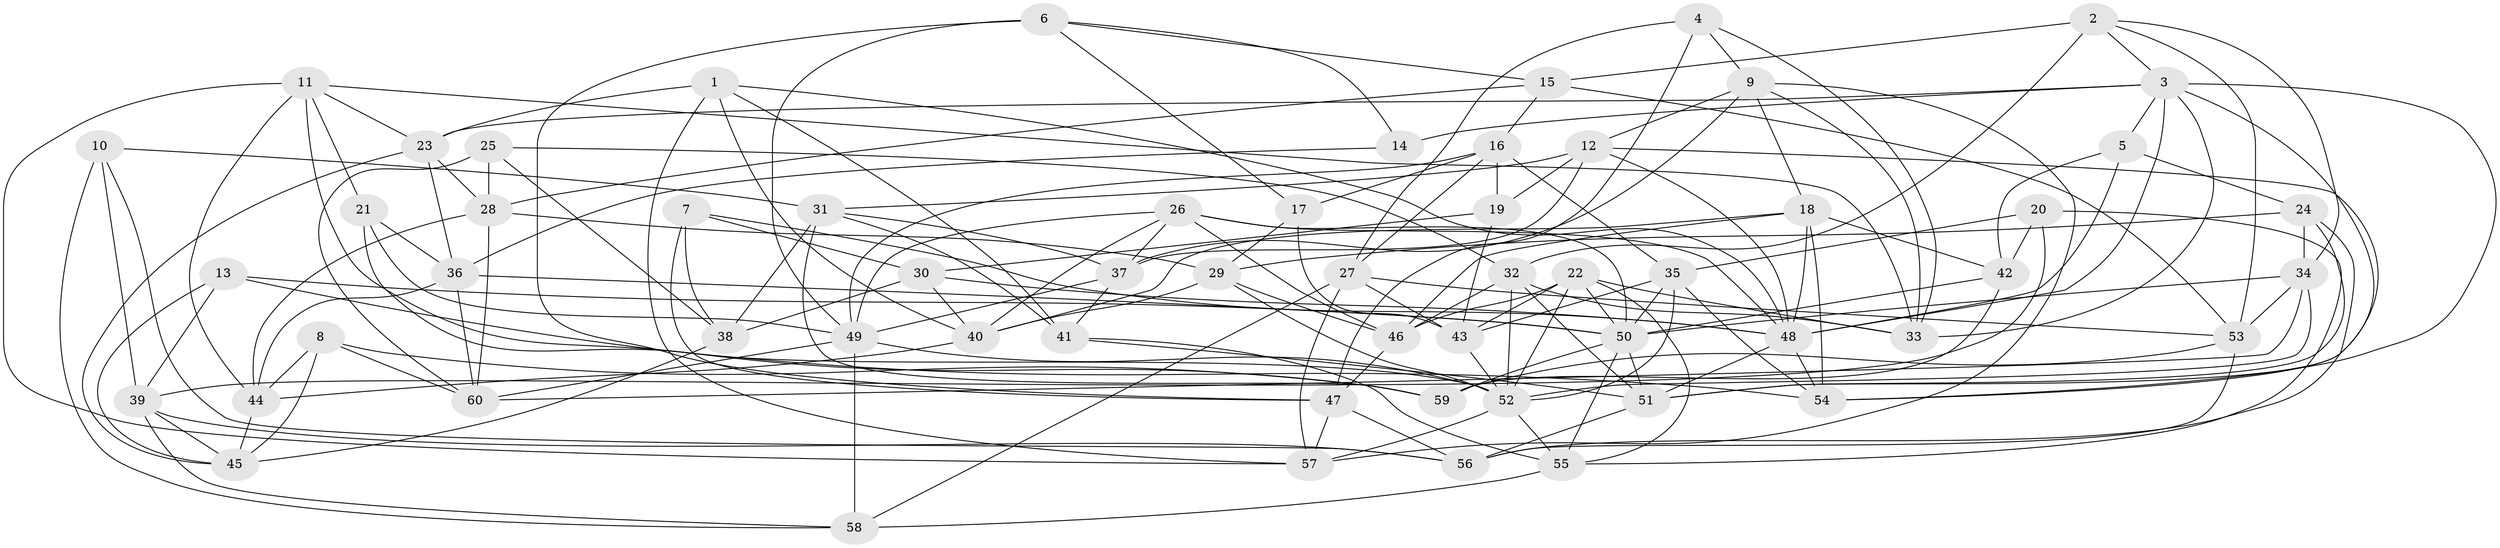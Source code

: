 // original degree distribution, {4: 1.0}
// Generated by graph-tools (version 1.1) at 2025/27/03/09/25 03:27:01]
// undirected, 60 vertices, 171 edges
graph export_dot {
graph [start="1"]
  node [color=gray90,style=filled];
  1;
  2;
  3;
  4;
  5;
  6;
  7;
  8;
  9;
  10;
  11;
  12;
  13;
  14;
  15;
  16;
  17;
  18;
  19;
  20;
  21;
  22;
  23;
  24;
  25;
  26;
  27;
  28;
  29;
  30;
  31;
  32;
  33;
  34;
  35;
  36;
  37;
  38;
  39;
  40;
  41;
  42;
  43;
  44;
  45;
  46;
  47;
  48;
  49;
  50;
  51;
  52;
  53;
  54;
  55;
  56;
  57;
  58;
  59;
  60;
  1 -- 23 [weight=1.0];
  1 -- 40 [weight=1.0];
  1 -- 41 [weight=2.0];
  1 -- 48 [weight=1.0];
  1 -- 57 [weight=1.0];
  2 -- 3 [weight=1.0];
  2 -- 15 [weight=2.0];
  2 -- 32 [weight=1.0];
  2 -- 34 [weight=1.0];
  2 -- 53 [weight=1.0];
  3 -- 5 [weight=1.0];
  3 -- 14 [weight=2.0];
  3 -- 23 [weight=1.0];
  3 -- 33 [weight=1.0];
  3 -- 48 [weight=1.0];
  3 -- 51 [weight=2.0];
  3 -- 54 [weight=1.0];
  4 -- 9 [weight=1.0];
  4 -- 27 [weight=1.0];
  4 -- 33 [weight=1.0];
  4 -- 47 [weight=1.0];
  5 -- 24 [weight=2.0];
  5 -- 42 [weight=2.0];
  5 -- 48 [weight=1.0];
  6 -- 14 [weight=1.0];
  6 -- 15 [weight=1.0];
  6 -- 17 [weight=1.0];
  6 -- 47 [weight=1.0];
  6 -- 49 [weight=2.0];
  7 -- 30 [weight=1.0];
  7 -- 38 [weight=1.0];
  7 -- 47 [weight=1.0];
  7 -- 48 [weight=1.0];
  8 -- 44 [weight=1.0];
  8 -- 45 [weight=1.0];
  8 -- 59 [weight=1.0];
  8 -- 60 [weight=1.0];
  9 -- 12 [weight=1.0];
  9 -- 18 [weight=1.0];
  9 -- 33 [weight=1.0];
  9 -- 37 [weight=1.0];
  9 -- 57 [weight=1.0];
  10 -- 31 [weight=1.0];
  10 -- 39 [weight=1.0];
  10 -- 56 [weight=1.0];
  10 -- 58 [weight=1.0];
  11 -- 21 [weight=1.0];
  11 -- 23 [weight=1.0];
  11 -- 33 [weight=1.0];
  11 -- 44 [weight=1.0];
  11 -- 52 [weight=1.0];
  11 -- 57 [weight=1.0];
  12 -- 19 [weight=1.0];
  12 -- 31 [weight=1.0];
  12 -- 37 [weight=1.0];
  12 -- 48 [weight=1.0];
  12 -- 54 [weight=1.0];
  13 -- 39 [weight=1.0];
  13 -- 45 [weight=1.0];
  13 -- 50 [weight=1.0];
  13 -- 54 [weight=1.0];
  14 -- 36 [weight=1.0];
  15 -- 16 [weight=1.0];
  15 -- 28 [weight=1.0];
  15 -- 53 [weight=1.0];
  16 -- 17 [weight=1.0];
  16 -- 19 [weight=1.0];
  16 -- 27 [weight=1.0];
  16 -- 35 [weight=1.0];
  16 -- 49 [weight=1.0];
  17 -- 29 [weight=1.0];
  17 -- 43 [weight=1.0];
  18 -- 40 [weight=1.0];
  18 -- 42 [weight=1.0];
  18 -- 46 [weight=1.0];
  18 -- 48 [weight=1.0];
  18 -- 54 [weight=1.0];
  19 -- 30 [weight=1.0];
  19 -- 43 [weight=1.0];
  20 -- 35 [weight=1.0];
  20 -- 39 [weight=1.0];
  20 -- 42 [weight=1.0];
  20 -- 55 [weight=1.0];
  21 -- 36 [weight=1.0];
  21 -- 49 [weight=1.0];
  21 -- 59 [weight=1.0];
  22 -- 33 [weight=1.0];
  22 -- 43 [weight=1.0];
  22 -- 46 [weight=1.0];
  22 -- 50 [weight=1.0];
  22 -- 52 [weight=1.0];
  22 -- 55 [weight=1.0];
  23 -- 28 [weight=1.0];
  23 -- 36 [weight=1.0];
  23 -- 45 [weight=1.0];
  24 -- 29 [weight=1.0];
  24 -- 34 [weight=1.0];
  24 -- 51 [weight=1.0];
  24 -- 56 [weight=1.0];
  25 -- 28 [weight=1.0];
  25 -- 32 [weight=1.0];
  25 -- 38 [weight=1.0];
  25 -- 60 [weight=1.0];
  26 -- 37 [weight=1.0];
  26 -- 40 [weight=1.0];
  26 -- 46 [weight=1.0];
  26 -- 48 [weight=1.0];
  26 -- 49 [weight=1.0];
  26 -- 50 [weight=1.0];
  27 -- 43 [weight=1.0];
  27 -- 53 [weight=1.0];
  27 -- 57 [weight=1.0];
  27 -- 58 [weight=1.0];
  28 -- 29 [weight=1.0];
  28 -- 44 [weight=1.0];
  28 -- 60 [weight=1.0];
  29 -- 40 [weight=1.0];
  29 -- 46 [weight=1.0];
  29 -- 52 [weight=1.0];
  30 -- 38 [weight=2.0];
  30 -- 40 [weight=1.0];
  30 -- 48 [weight=1.0];
  31 -- 37 [weight=1.0];
  31 -- 38 [weight=1.0];
  31 -- 41 [weight=1.0];
  31 -- 59 [weight=1.0];
  32 -- 33 [weight=1.0];
  32 -- 46 [weight=1.0];
  32 -- 51 [weight=1.0];
  32 -- 52 [weight=1.0];
  34 -- 50 [weight=1.0];
  34 -- 52 [weight=1.0];
  34 -- 53 [weight=1.0];
  34 -- 60 [weight=1.0];
  35 -- 43 [weight=1.0];
  35 -- 50 [weight=1.0];
  35 -- 52 [weight=1.0];
  35 -- 54 [weight=1.0];
  36 -- 44 [weight=1.0];
  36 -- 50 [weight=1.0];
  36 -- 60 [weight=1.0];
  37 -- 41 [weight=1.0];
  37 -- 49 [weight=1.0];
  38 -- 45 [weight=1.0];
  39 -- 45 [weight=1.0];
  39 -- 56 [weight=1.0];
  39 -- 58 [weight=1.0];
  40 -- 44 [weight=1.0];
  41 -- 51 [weight=1.0];
  41 -- 55 [weight=1.0];
  42 -- 50 [weight=1.0];
  42 -- 59 [weight=1.0];
  43 -- 52 [weight=1.0];
  44 -- 45 [weight=1.0];
  46 -- 47 [weight=1.0];
  47 -- 56 [weight=1.0];
  47 -- 57 [weight=1.0];
  48 -- 51 [weight=1.0];
  48 -- 54 [weight=1.0];
  49 -- 52 [weight=1.0];
  49 -- 58 [weight=2.0];
  49 -- 60 [weight=1.0];
  50 -- 51 [weight=1.0];
  50 -- 55 [weight=1.0];
  50 -- 59 [weight=1.0];
  51 -- 56 [weight=1.0];
  52 -- 55 [weight=1.0];
  52 -- 57 [weight=1.0];
  53 -- 56 [weight=1.0];
  53 -- 59 [weight=1.0];
  55 -- 58 [weight=1.0];
}
